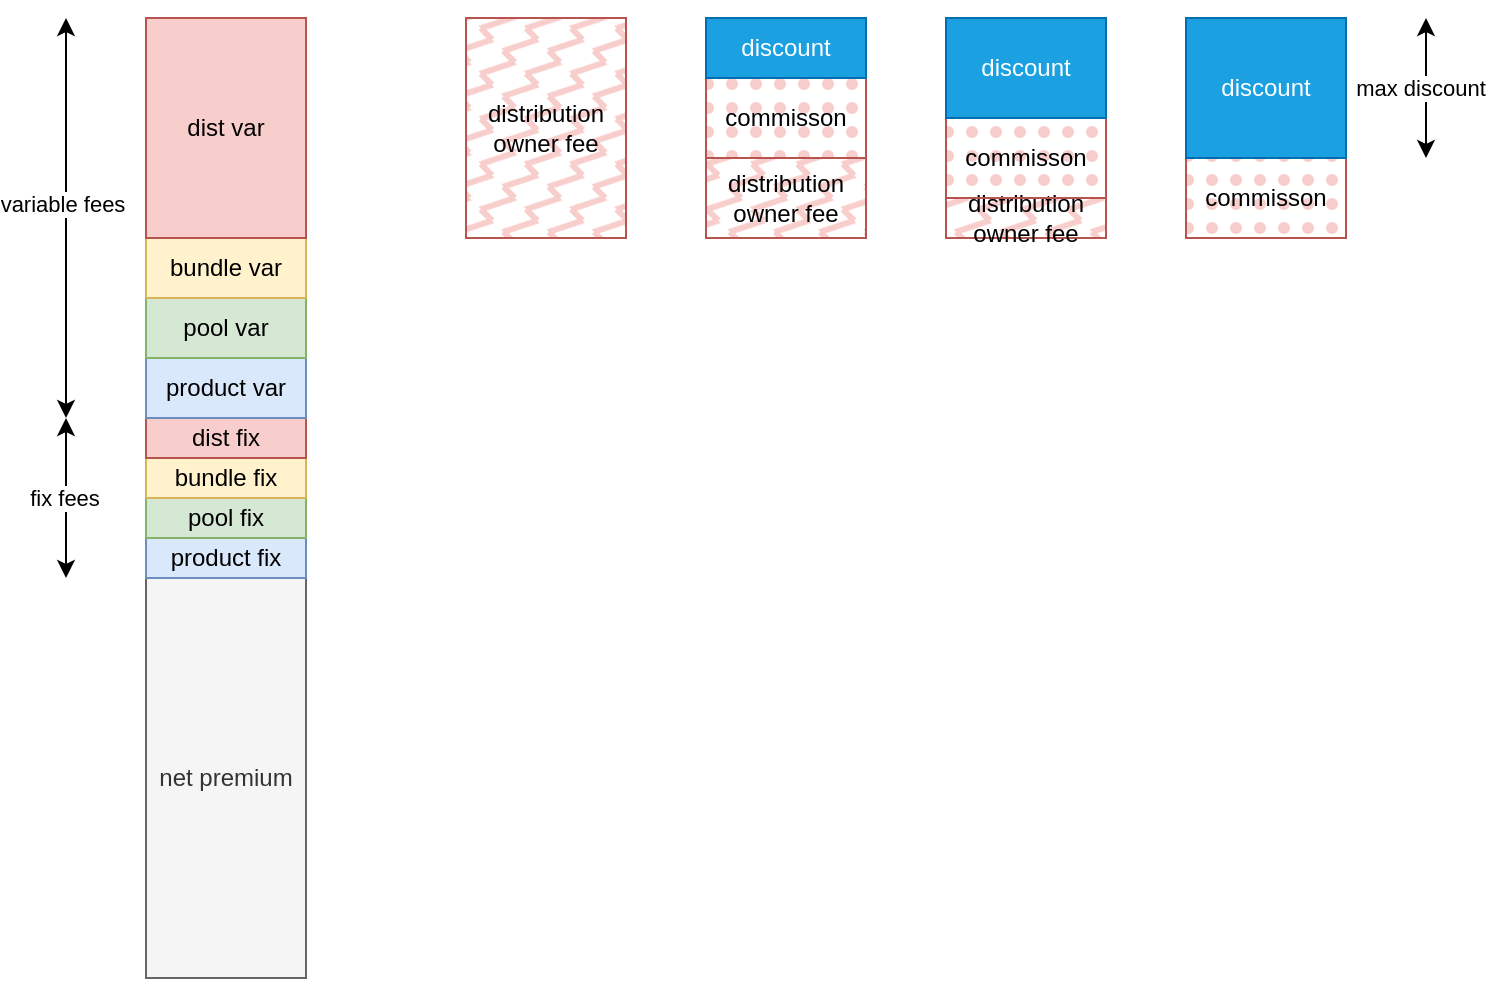 <mxfile version="24.0.4" type="device">
  <diagram name="Page-1" id="qS1joPfT2jCsgTONwS8w">
    <mxGraphModel dx="1641" dy="991" grid="1" gridSize="10" guides="1" tooltips="1" connect="1" arrows="1" fold="1" page="1" pageScale="1" pageWidth="827" pageHeight="1169" math="0" shadow="0">
      <root>
        <mxCell id="0" />
        <mxCell id="1" parent="0" />
        <mxCell id="bz02WKkgprwopZvEUGa7-2" value="net premium" style="rounded=0;whiteSpace=wrap;html=1;fillColor=#f5f5f5;fontColor=#333333;strokeColor=#666666;" vertex="1" parent="1">
          <mxGeometry x="120" y="440" width="80" height="200" as="geometry" />
        </mxCell>
        <mxCell id="bz02WKkgprwopZvEUGa7-3" value="product fix" style="rounded=0;whiteSpace=wrap;html=1;fillColor=#dae8fc;strokeColor=#6c8ebf;fillStyle=solid;" vertex="1" parent="1">
          <mxGeometry x="120" y="420" width="80" height="20" as="geometry" />
        </mxCell>
        <mxCell id="bz02WKkgprwopZvEUGa7-5" value="pool fix" style="rounded=0;whiteSpace=wrap;html=1;fillColor=#d5e8d4;strokeColor=#82b366;fillStyle=solid;" vertex="1" parent="1">
          <mxGeometry x="120" y="400" width="80" height="20" as="geometry" />
        </mxCell>
        <mxCell id="bz02WKkgprwopZvEUGa7-6" value="bundle fix" style="rounded=0;whiteSpace=wrap;html=1;fillColor=#fff2cc;strokeColor=#d6b656;fillStyle=solid;" vertex="1" parent="1">
          <mxGeometry x="120" y="380" width="80" height="20" as="geometry" />
        </mxCell>
        <mxCell id="bz02WKkgprwopZvEUGa7-7" value="dist fix" style="rounded=0;whiteSpace=wrap;html=1;fillColor=#f8cecc;strokeColor=#b85450;gradientColor=none;fillStyle=solid;" vertex="1" parent="1">
          <mxGeometry x="120" y="360" width="80" height="20" as="geometry" />
        </mxCell>
        <mxCell id="bz02WKkgprwopZvEUGa7-8" value="product var" style="rounded=0;whiteSpace=wrap;html=1;fillColor=#dae8fc;strokeColor=#6c8ebf;" vertex="1" parent="1">
          <mxGeometry x="120" y="330" width="80" height="30" as="geometry" />
        </mxCell>
        <mxCell id="bz02WKkgprwopZvEUGa7-9" value="pool var" style="rounded=0;whiteSpace=wrap;html=1;fillColor=#d5e8d4;strokeColor=#82b366;" vertex="1" parent="1">
          <mxGeometry x="120" y="300" width="80" height="30" as="geometry" />
        </mxCell>
        <mxCell id="bz02WKkgprwopZvEUGa7-10" value="bundle var" style="rounded=0;whiteSpace=wrap;html=1;fillColor=#fff2cc;strokeColor=#d6b656;" vertex="1" parent="1">
          <mxGeometry x="120" y="270" width="80" height="30" as="geometry" />
        </mxCell>
        <mxCell id="bz02WKkgprwopZvEUGa7-11" value="dist var" style="rounded=0;whiteSpace=wrap;html=1;fillColor=#f8cecc;strokeColor=#b85450;" vertex="1" parent="1">
          <mxGeometry x="120" y="160" width="80" height="110" as="geometry" />
        </mxCell>
        <mxCell id="bz02WKkgprwopZvEUGa7-12" value="distribution&lt;div&gt;owner fee&lt;/div&gt;" style="rounded=0;whiteSpace=wrap;html=1;fillColor=#f8cecc;strokeColor=#b85450;fillStyle=zigzag-line;" vertex="1" parent="1">
          <mxGeometry x="280" y="160" width="80" height="110" as="geometry" />
        </mxCell>
        <mxCell id="bz02WKkgprwopZvEUGa7-13" value="distribution&lt;div&gt;owner fee&lt;/div&gt;" style="rounded=0;whiteSpace=wrap;html=1;fillColor=#f8cecc;strokeColor=#b85450;fillStyle=zigzag-line;" vertex="1" parent="1">
          <mxGeometry x="400" y="230" width="80" height="40" as="geometry" />
        </mxCell>
        <mxCell id="bz02WKkgprwopZvEUGa7-14" value="commisson" style="rounded=0;whiteSpace=wrap;html=1;fillColor=#f8cecc;strokeColor=#b85450;fillStyle=dots;" vertex="1" parent="1">
          <mxGeometry x="400" y="190" width="80" height="40" as="geometry" />
        </mxCell>
        <mxCell id="bz02WKkgprwopZvEUGa7-15" value="discount" style="rounded=0;whiteSpace=wrap;html=1;fillColor=#1ba1e2;strokeColor=#006EAF;fillStyle=solid;fontColor=#ffffff;" vertex="1" parent="1">
          <mxGeometry x="400" y="160" width="80" height="30" as="geometry" />
        </mxCell>
        <mxCell id="bz02WKkgprwopZvEUGa7-16" value="distribution&lt;div&gt;owner fee&lt;/div&gt;" style="rounded=0;whiteSpace=wrap;html=1;fillColor=#f8cecc;strokeColor=#b85450;fillStyle=zigzag-line;" vertex="1" parent="1">
          <mxGeometry x="520" y="250" width="80" height="20" as="geometry" />
        </mxCell>
        <mxCell id="bz02WKkgprwopZvEUGa7-17" value="commisson" style="rounded=0;whiteSpace=wrap;html=1;fillColor=#f8cecc;strokeColor=#b85450;fillStyle=dots;" vertex="1" parent="1">
          <mxGeometry x="520" y="210" width="80" height="40" as="geometry" />
        </mxCell>
        <mxCell id="bz02WKkgprwopZvEUGa7-18" value="discount" style="rounded=0;whiteSpace=wrap;html=1;fillColor=#1ba1e2;strokeColor=#006EAF;fillStyle=solid;fontColor=#ffffff;" vertex="1" parent="1">
          <mxGeometry x="520" y="160" width="80" height="50" as="geometry" />
        </mxCell>
        <mxCell id="bz02WKkgprwopZvEUGa7-20" value="commisson" style="rounded=0;whiteSpace=wrap;html=1;fillColor=#f8cecc;strokeColor=#b85450;fillStyle=dots;" vertex="1" parent="1">
          <mxGeometry x="640" y="230" width="80" height="40" as="geometry" />
        </mxCell>
        <mxCell id="bz02WKkgprwopZvEUGa7-21" value="discount" style="rounded=0;whiteSpace=wrap;html=1;fillColor=#1ba1e2;strokeColor=#006EAF;fillStyle=solid;fontColor=#ffffff;" vertex="1" parent="1">
          <mxGeometry x="640" y="160" width="80" height="70" as="geometry" />
        </mxCell>
        <mxCell id="bz02WKkgprwopZvEUGa7-22" value="" style="endArrow=classic;startArrow=classic;html=1;rounded=0;" edge="1" parent="1">
          <mxGeometry width="50" height="50" relative="1" as="geometry">
            <mxPoint x="80" y="440" as="sourcePoint" />
            <mxPoint x="80" y="360" as="targetPoint" />
          </mxGeometry>
        </mxCell>
        <mxCell id="bz02WKkgprwopZvEUGa7-24" value="fix fees" style="edgeLabel;html=1;align=center;verticalAlign=middle;resizable=0;points=[];" vertex="1" connectable="0" parent="bz02WKkgprwopZvEUGa7-22">
          <mxGeometry y="1" relative="1" as="geometry">
            <mxPoint as="offset" />
          </mxGeometry>
        </mxCell>
        <mxCell id="bz02WKkgprwopZvEUGa7-23" value="" style="endArrow=classic;startArrow=classic;html=1;rounded=0;" edge="1" parent="1">
          <mxGeometry width="50" height="50" relative="1" as="geometry">
            <mxPoint x="80" y="360" as="sourcePoint" />
            <mxPoint x="80" y="160" as="targetPoint" />
          </mxGeometry>
        </mxCell>
        <mxCell id="bz02WKkgprwopZvEUGa7-25" value="variable fees" style="edgeLabel;html=1;align=center;verticalAlign=middle;resizable=0;points=[];" vertex="1" connectable="0" parent="bz02WKkgprwopZvEUGa7-23">
          <mxGeometry x="0.07" y="2" relative="1" as="geometry">
            <mxPoint as="offset" />
          </mxGeometry>
        </mxCell>
        <mxCell id="bz02WKkgprwopZvEUGa7-29" value="" style="endArrow=classic;startArrow=classic;html=1;rounded=0;" edge="1" parent="1">
          <mxGeometry width="50" height="50" relative="1" as="geometry">
            <mxPoint x="760" y="230" as="sourcePoint" />
            <mxPoint x="760" y="160" as="targetPoint" />
          </mxGeometry>
        </mxCell>
        <mxCell id="bz02WKkgprwopZvEUGa7-30" value="max discount" style="edgeLabel;html=1;align=center;verticalAlign=middle;resizable=0;points=[];" vertex="1" connectable="0" parent="bz02WKkgprwopZvEUGa7-29">
          <mxGeometry y="3" relative="1" as="geometry">
            <mxPoint as="offset" />
          </mxGeometry>
        </mxCell>
      </root>
    </mxGraphModel>
  </diagram>
</mxfile>
